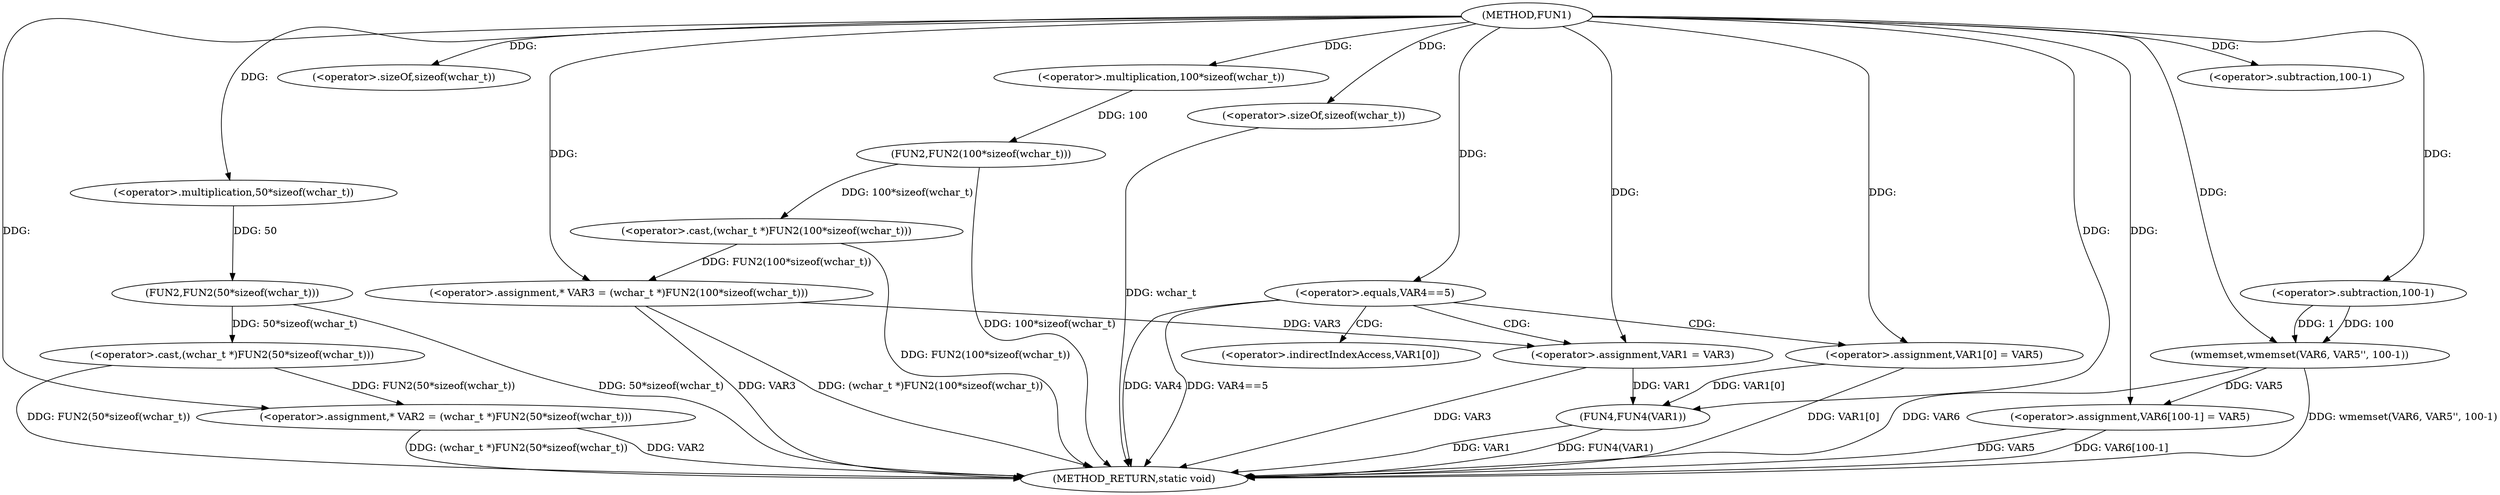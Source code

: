 digraph FUN1 {  
"1000100" [label = "(METHOD,FUN1)" ]
"1000153" [label = "(METHOD_RETURN,static void)" ]
"1000104" [label = "(<operator>.assignment,* VAR2 = (wchar_t *)FUN2(50*sizeof(wchar_t)))" ]
"1000106" [label = "(<operator>.cast,(wchar_t *)FUN2(50*sizeof(wchar_t)))" ]
"1000108" [label = "(FUN2,FUN2(50*sizeof(wchar_t)))" ]
"1000109" [label = "(<operator>.multiplication,50*sizeof(wchar_t))" ]
"1000111" [label = "(<operator>.sizeOf,sizeof(wchar_t))" ]
"1000114" [label = "(<operator>.assignment,* VAR3 = (wchar_t *)FUN2(100*sizeof(wchar_t)))" ]
"1000116" [label = "(<operator>.cast,(wchar_t *)FUN2(100*sizeof(wchar_t)))" ]
"1000118" [label = "(FUN2,FUN2(100*sizeof(wchar_t)))" ]
"1000119" [label = "(<operator>.multiplication,100*sizeof(wchar_t))" ]
"1000121" [label = "(<operator>.sizeOf,sizeof(wchar_t))" ]
"1000124" [label = "(<operator>.equals,VAR4==5)" ]
"1000128" [label = "(<operator>.assignment,VAR1 = VAR3)" ]
"1000131" [label = "(<operator>.assignment,VAR1[0] = VAR5)" ]
"1000138" [label = "(wmemset,wmemset(VAR6, VAR5'', 100-1))" ]
"1000141" [label = "(<operator>.subtraction,100-1)" ]
"1000144" [label = "(<operator>.assignment,VAR6[100-1] = VAR5)" ]
"1000147" [label = "(<operator>.subtraction,100-1)" ]
"1000151" [label = "(FUN4,FUN4(VAR1))" ]
"1000132" [label = "(<operator>.indirectIndexAccess,VAR1[0])" ]
  "1000128" -> "1000153"  [ label = "DDG: VAR3"] 
  "1000124" -> "1000153"  [ label = "DDG: VAR4"] 
  "1000106" -> "1000153"  [ label = "DDG: FUN2(50*sizeof(wchar_t))"] 
  "1000151" -> "1000153"  [ label = "DDG: FUN4(VAR1)"] 
  "1000104" -> "1000153"  [ label = "DDG: VAR2"] 
  "1000151" -> "1000153"  [ label = "DDG: VAR1"] 
  "1000116" -> "1000153"  [ label = "DDG: FUN2(100*sizeof(wchar_t))"] 
  "1000144" -> "1000153"  [ label = "DDG: VAR5"] 
  "1000118" -> "1000153"  [ label = "DDG: 100*sizeof(wchar_t)"] 
  "1000131" -> "1000153"  [ label = "DDG: VAR1[0]"] 
  "1000138" -> "1000153"  [ label = "DDG: VAR6"] 
  "1000114" -> "1000153"  [ label = "DDG: VAR3"] 
  "1000121" -> "1000153"  [ label = "DDG: wchar_t"] 
  "1000144" -> "1000153"  [ label = "DDG: VAR6[100-1]"] 
  "1000138" -> "1000153"  [ label = "DDG: wmemset(VAR6, VAR5'', 100-1)"] 
  "1000114" -> "1000153"  [ label = "DDG: (wchar_t *)FUN2(100*sizeof(wchar_t))"] 
  "1000104" -> "1000153"  [ label = "DDG: (wchar_t *)FUN2(50*sizeof(wchar_t))"] 
  "1000108" -> "1000153"  [ label = "DDG: 50*sizeof(wchar_t)"] 
  "1000124" -> "1000153"  [ label = "DDG: VAR4==5"] 
  "1000106" -> "1000104"  [ label = "DDG: FUN2(50*sizeof(wchar_t))"] 
  "1000100" -> "1000104"  [ label = "DDG: "] 
  "1000108" -> "1000106"  [ label = "DDG: 50*sizeof(wchar_t)"] 
  "1000109" -> "1000108"  [ label = "DDG: 50"] 
  "1000100" -> "1000109"  [ label = "DDG: "] 
  "1000100" -> "1000111"  [ label = "DDG: "] 
  "1000116" -> "1000114"  [ label = "DDG: FUN2(100*sizeof(wchar_t))"] 
  "1000100" -> "1000114"  [ label = "DDG: "] 
  "1000118" -> "1000116"  [ label = "DDG: 100*sizeof(wchar_t)"] 
  "1000119" -> "1000118"  [ label = "DDG: 100"] 
  "1000100" -> "1000119"  [ label = "DDG: "] 
  "1000100" -> "1000121"  [ label = "DDG: "] 
  "1000100" -> "1000124"  [ label = "DDG: "] 
  "1000114" -> "1000128"  [ label = "DDG: VAR3"] 
  "1000100" -> "1000128"  [ label = "DDG: "] 
  "1000100" -> "1000131"  [ label = "DDG: "] 
  "1000100" -> "1000138"  [ label = "DDG: "] 
  "1000141" -> "1000138"  [ label = "DDG: 100"] 
  "1000141" -> "1000138"  [ label = "DDG: 1"] 
  "1000100" -> "1000141"  [ label = "DDG: "] 
  "1000138" -> "1000144"  [ label = "DDG: VAR5"] 
  "1000100" -> "1000144"  [ label = "DDG: "] 
  "1000100" -> "1000147"  [ label = "DDG: "] 
  "1000131" -> "1000151"  [ label = "DDG: VAR1[0]"] 
  "1000128" -> "1000151"  [ label = "DDG: VAR1"] 
  "1000100" -> "1000151"  [ label = "DDG: "] 
  "1000124" -> "1000132"  [ label = "CDG: "] 
  "1000124" -> "1000128"  [ label = "CDG: "] 
  "1000124" -> "1000131"  [ label = "CDG: "] 
}
